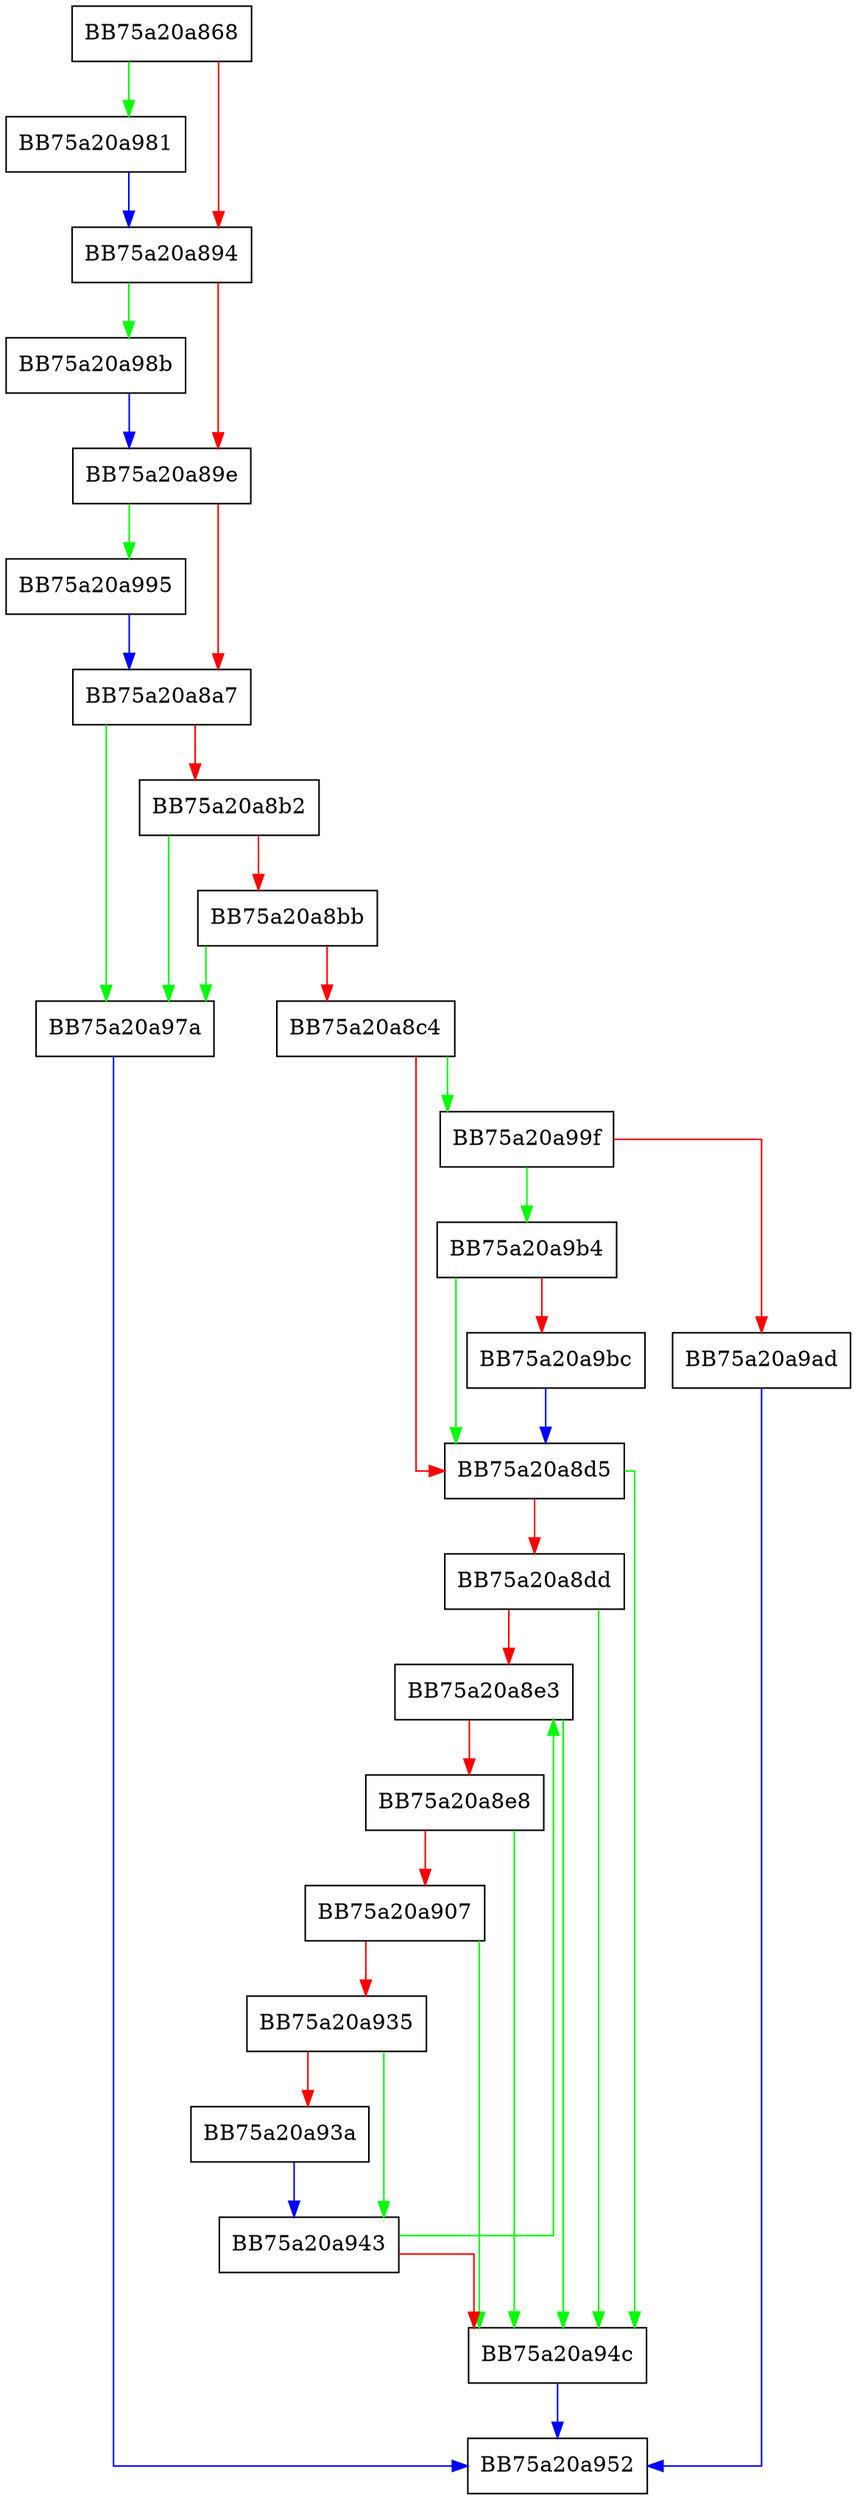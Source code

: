 digraph FillMap {
  node [shape="box"];
  graph [splines=ortho];
  BB75a20a868 -> BB75a20a981 [color="green"];
  BB75a20a868 -> BB75a20a894 [color="red"];
  BB75a20a894 -> BB75a20a98b [color="green"];
  BB75a20a894 -> BB75a20a89e [color="red"];
  BB75a20a89e -> BB75a20a995 [color="green"];
  BB75a20a89e -> BB75a20a8a7 [color="red"];
  BB75a20a8a7 -> BB75a20a97a [color="green"];
  BB75a20a8a7 -> BB75a20a8b2 [color="red"];
  BB75a20a8b2 -> BB75a20a97a [color="green"];
  BB75a20a8b2 -> BB75a20a8bb [color="red"];
  BB75a20a8bb -> BB75a20a97a [color="green"];
  BB75a20a8bb -> BB75a20a8c4 [color="red"];
  BB75a20a8c4 -> BB75a20a99f [color="green"];
  BB75a20a8c4 -> BB75a20a8d5 [color="red"];
  BB75a20a8d5 -> BB75a20a94c [color="green"];
  BB75a20a8d5 -> BB75a20a8dd [color="red"];
  BB75a20a8dd -> BB75a20a94c [color="green"];
  BB75a20a8dd -> BB75a20a8e3 [color="red"];
  BB75a20a8e3 -> BB75a20a94c [color="green"];
  BB75a20a8e3 -> BB75a20a8e8 [color="red"];
  BB75a20a8e8 -> BB75a20a94c [color="green"];
  BB75a20a8e8 -> BB75a20a907 [color="red"];
  BB75a20a907 -> BB75a20a94c [color="green"];
  BB75a20a907 -> BB75a20a935 [color="red"];
  BB75a20a935 -> BB75a20a943 [color="green"];
  BB75a20a935 -> BB75a20a93a [color="red"];
  BB75a20a93a -> BB75a20a943 [color="blue"];
  BB75a20a943 -> BB75a20a8e3 [color="green"];
  BB75a20a943 -> BB75a20a94c [color="red"];
  BB75a20a94c -> BB75a20a952 [color="blue"];
  BB75a20a97a -> BB75a20a952 [color="blue"];
  BB75a20a981 -> BB75a20a894 [color="blue"];
  BB75a20a98b -> BB75a20a89e [color="blue"];
  BB75a20a995 -> BB75a20a8a7 [color="blue"];
  BB75a20a99f -> BB75a20a9b4 [color="green"];
  BB75a20a99f -> BB75a20a9ad [color="red"];
  BB75a20a9ad -> BB75a20a952 [color="blue"];
  BB75a20a9b4 -> BB75a20a8d5 [color="green"];
  BB75a20a9b4 -> BB75a20a9bc [color="red"];
  BB75a20a9bc -> BB75a20a8d5 [color="blue"];
}